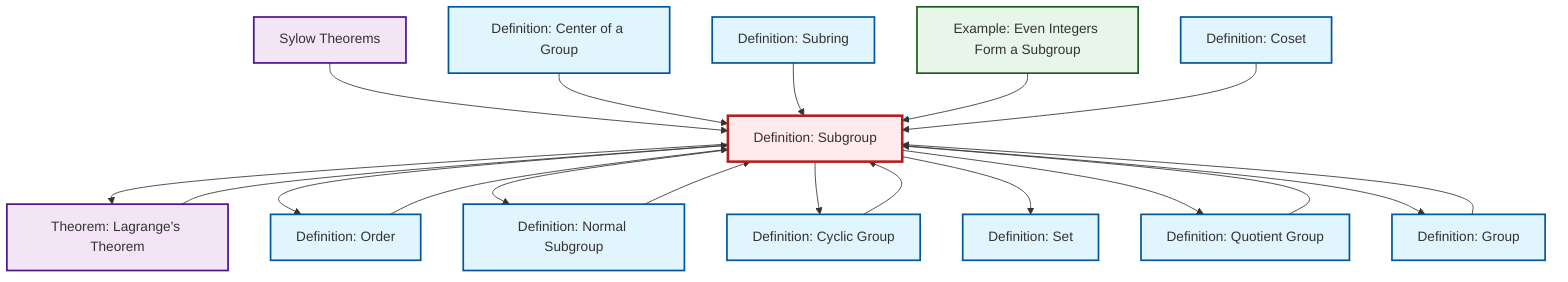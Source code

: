 graph TD
    classDef definition fill:#e1f5fe,stroke:#01579b,stroke-width:2px
    classDef theorem fill:#f3e5f5,stroke:#4a148c,stroke-width:2px
    classDef axiom fill:#fff3e0,stroke:#e65100,stroke-width:2px
    classDef example fill:#e8f5e9,stroke:#1b5e20,stroke-width:2px
    classDef current fill:#ffebee,stroke:#b71c1c,stroke-width:3px
    ex-even-integers-subgroup["Example: Even Integers Form a Subgroup"]:::example
    def-set["Definition: Set"]:::definition
    def-cyclic-group["Definition: Cyclic Group"]:::definition
    thm-lagrange["Theorem: Lagrange's Theorem"]:::theorem
    def-coset["Definition: Coset"]:::definition
    def-normal-subgroup["Definition: Normal Subgroup"]:::definition
    def-subring["Definition: Subring"]:::definition
    def-subgroup["Definition: Subgroup"]:::definition
    def-group["Definition: Group"]:::definition
    thm-sylow["Sylow Theorems"]:::theorem
    def-order["Definition: Order"]:::definition
    def-center-of-group["Definition: Center of a Group"]:::definition
    def-quotient-group["Definition: Quotient Group"]:::definition
    thm-sylow --> def-subgroup
    def-center-of-group --> def-subgroup
    def-subgroup --> thm-lagrange
    def-subgroup --> def-order
    def-subring --> def-subgroup
    def-order --> def-subgroup
    def-subgroup --> def-normal-subgroup
    def-cyclic-group --> def-subgroup
    def-subgroup --> def-cyclic-group
    ex-even-integers-subgroup --> def-subgroup
    def-quotient-group --> def-subgroup
    def-coset --> def-subgroup
    def-group --> def-subgroup
    thm-lagrange --> def-subgroup
    def-subgroup --> def-set
    def-normal-subgroup --> def-subgroup
    def-subgroup --> def-quotient-group
    def-subgroup --> def-group
    class def-subgroup current